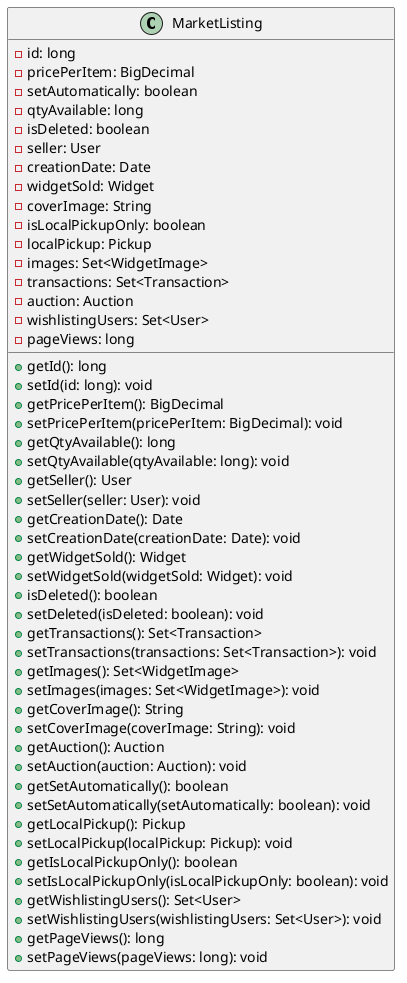 @startuml
class MarketListing [[java:edu.sru.cpsc.webshopping.domain.market.MarketListing]] {
	-id: long
	-pricePerItem: BigDecimal
	-setAutomatically: boolean
	-qtyAvailable: long
	-isDeleted: boolean
	-seller: User
	-creationDate: Date
	-widgetSold: Widget
	-coverImage: String
	-isLocalPickupOnly: boolean
	-localPickup: Pickup
	-images: Set<WidgetImage>
	-transactions: Set<Transaction>
	-auction: Auction
	-wishlistingUsers: Set<User>
	-pageViews: long
	+getId(): long
	+setId(id: long): void
	+getPricePerItem(): BigDecimal
	+setPricePerItem(pricePerItem: BigDecimal): void
	+getQtyAvailable(): long
	+setQtyAvailable(qtyAvailable: long): void
	+getSeller(): User
	+setSeller(seller: User): void
	+getCreationDate(): Date
	+setCreationDate(creationDate: Date): void
	+getWidgetSold(): Widget
	+setWidgetSold(widgetSold: Widget): void
	+isDeleted(): boolean
	+setDeleted(isDeleted: boolean): void
	+getTransactions(): Set<Transaction>
	+setTransactions(transactions: Set<Transaction>): void
	+getImages(): Set<WidgetImage>
	+setImages(images: Set<WidgetImage>): void
	+getCoverImage(): String
	+setCoverImage(coverImage: String): void
	+getAuction(): Auction
	+setAuction(auction: Auction): void
	+getSetAutomatically(): boolean
	+setSetAutomatically(setAutomatically: boolean): void
	+getLocalPickup(): Pickup
	+setLocalPickup(localPickup: Pickup): void
	+getIsLocalPickupOnly(): boolean
	+setIsLocalPickupOnly(isLocalPickupOnly: boolean): void
	+getWishlistingUsers(): Set<User>
	+setWishlistingUsers(wishlistingUsers: Set<User>): void
	+getPageViews(): long
	+setPageViews(pageViews: long): void
}
@enduml